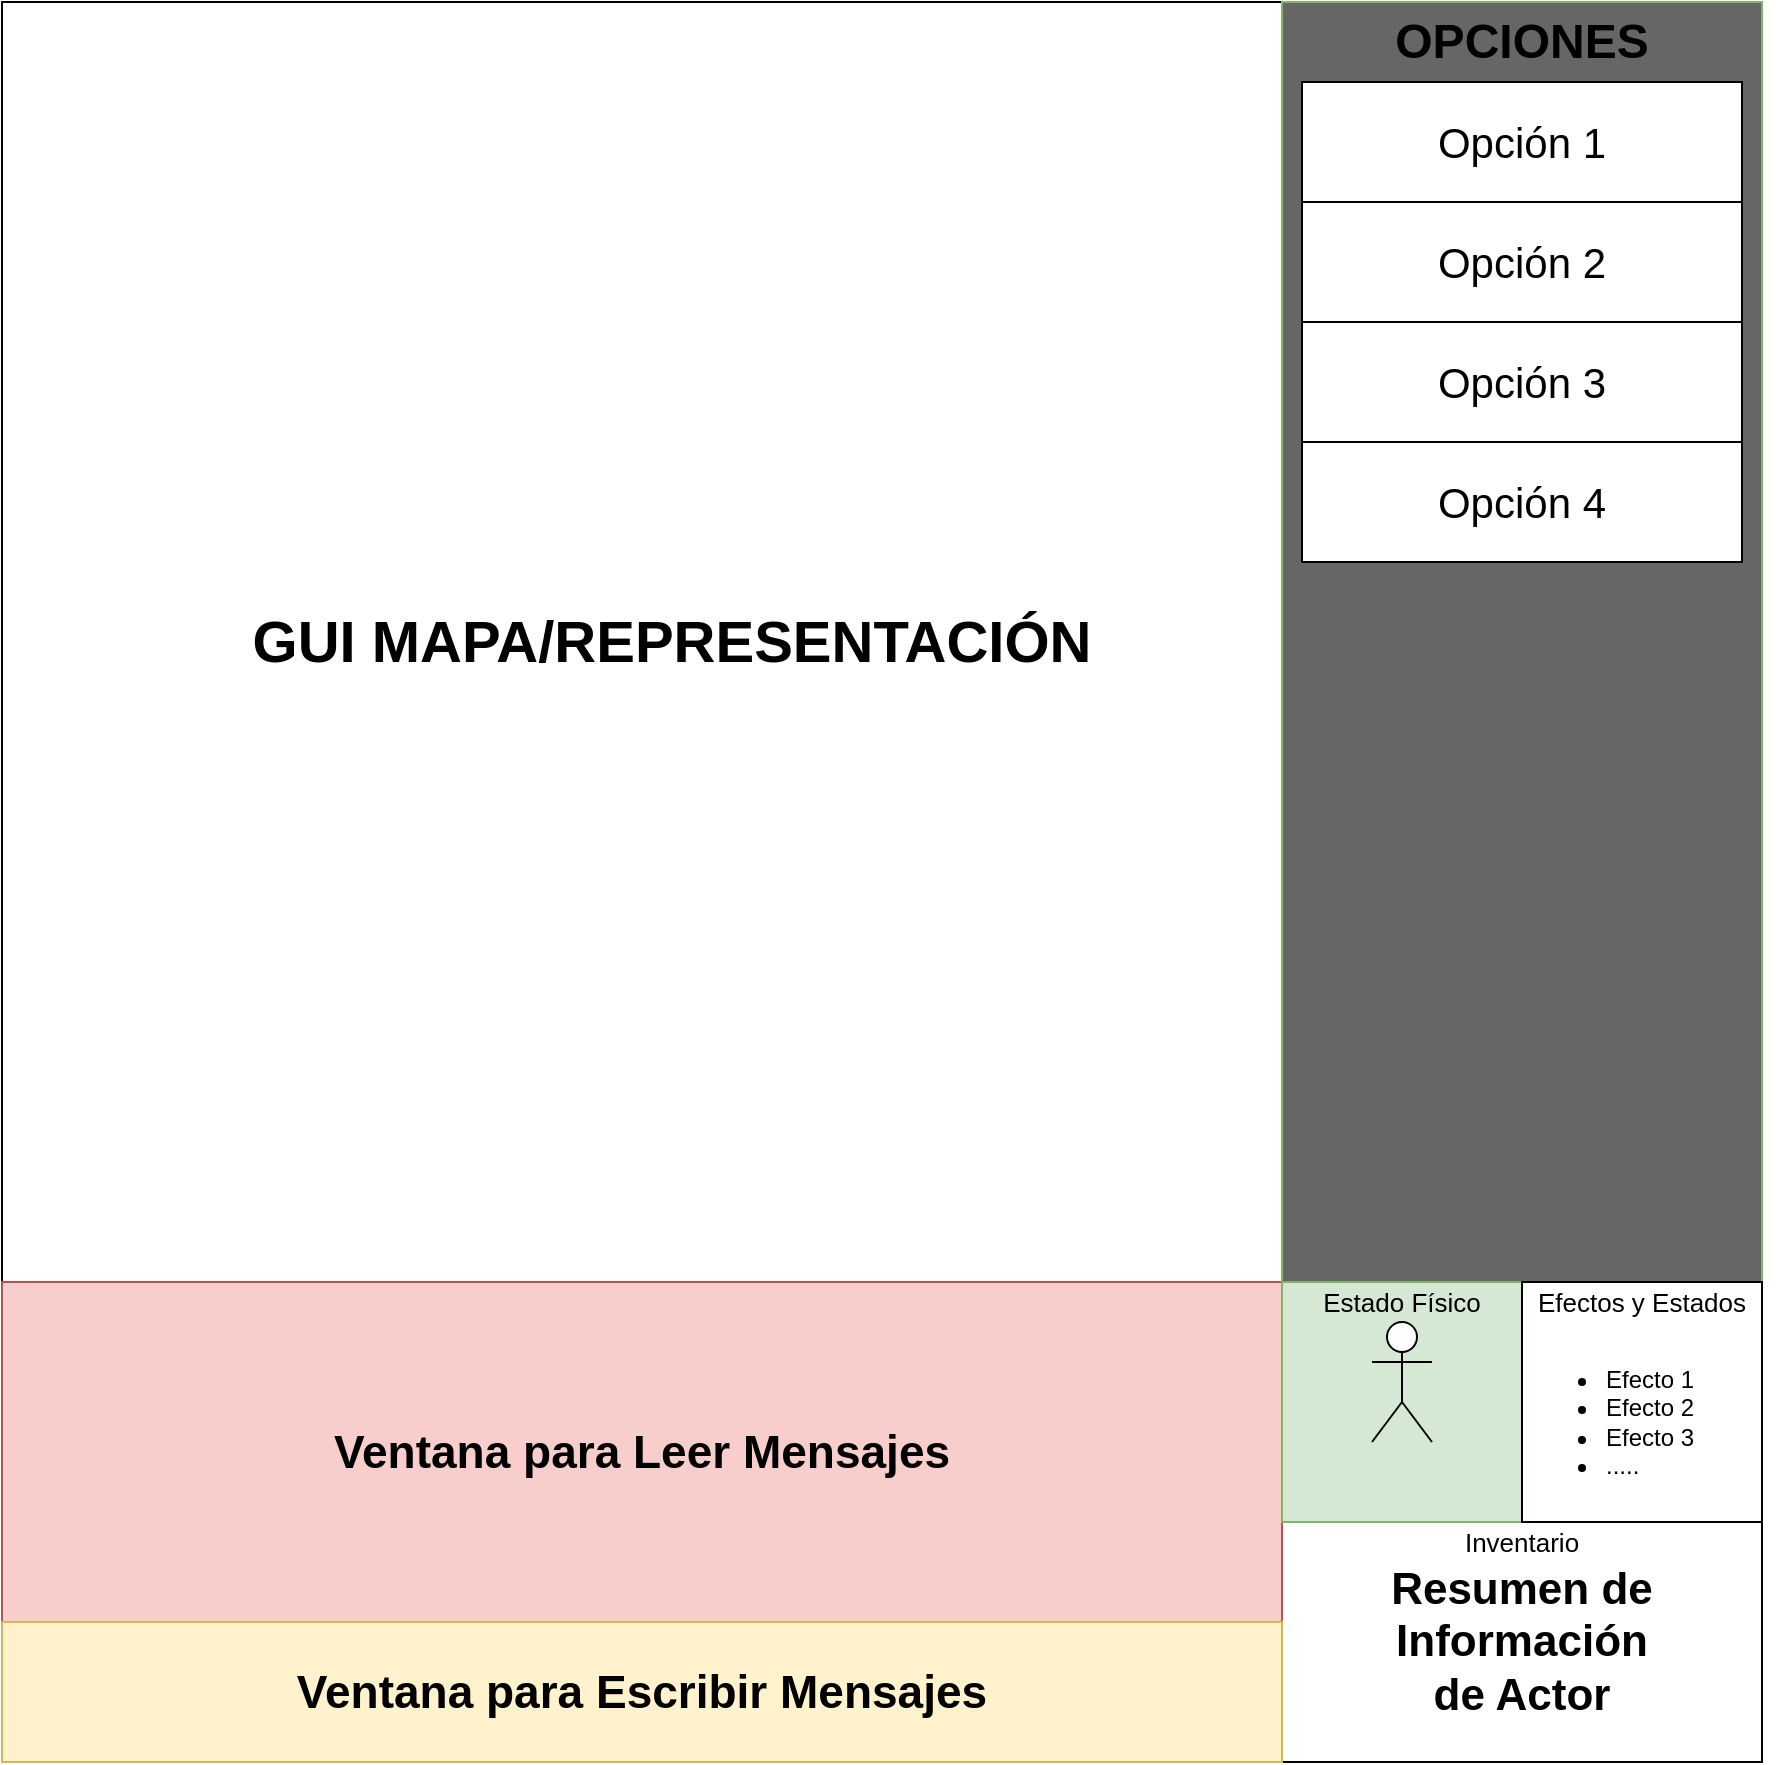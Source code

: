 <mxfile version="21.2.8" type="device">
  <diagram name="Página-1" id="gruyCHpFLppJYE5dzSvP">
    <mxGraphModel dx="1098" dy="820" grid="1" gridSize="10" guides="1" tooltips="1" connect="1" arrows="1" fold="1" page="1" pageScale="1" pageWidth="827" pageHeight="1169" math="0" shadow="0">
      <root>
        <mxCell id="0" />
        <mxCell id="1" parent="0" />
        <mxCell id="QPsBuePT6U2lo-uw3XnF-2" value="" style="whiteSpace=wrap;html=1;aspect=fixed;" vertex="1" parent="1">
          <mxGeometry x="190" y="30" width="880" height="880" as="geometry" />
        </mxCell>
        <mxCell id="QPsBuePT6U2lo-uw3XnF-3" value="" style="whiteSpace=wrap;html=1;aspect=fixed;" vertex="1" parent="1">
          <mxGeometry x="190" y="30" width="640" height="640" as="geometry" />
        </mxCell>
        <mxCell id="QPsBuePT6U2lo-uw3XnF-5" value="" style="rounded=0;whiteSpace=wrap;html=1;fillColor=#666666;strokeColor=#82b366;" vertex="1" parent="1">
          <mxGeometry x="830" y="30" width="240" height="640" as="geometry" />
        </mxCell>
        <mxCell id="QPsBuePT6U2lo-uw3XnF-6" value="" style="rounded=0;whiteSpace=wrap;html=1;fillColor=#f8cecc;strokeColor=#b85450;" vertex="1" parent="1">
          <mxGeometry x="190" y="670" width="640" height="240" as="geometry" />
        </mxCell>
        <mxCell id="QPsBuePT6U2lo-uw3XnF-9" value="" style="rounded=0;whiteSpace=wrap;html=1;fillColor=#d5e8d4;strokeColor=#82b366;" vertex="1" parent="1">
          <mxGeometry x="830" y="670" width="120" height="120" as="geometry" />
        </mxCell>
        <mxCell id="QPsBuePT6U2lo-uw3XnF-7" value="" style="shape=umlActor;verticalLabelPosition=bottom;verticalAlign=top;html=1;outlineConnect=0;" vertex="1" parent="1">
          <mxGeometry x="875" y="690" width="30" height="60" as="geometry" />
        </mxCell>
        <mxCell id="QPsBuePT6U2lo-uw3XnF-11" value="&lt;font style=&quot;font-size: 29px;&quot;&gt;&lt;b&gt;GUI MAPA/REPRESENTACIÓN&lt;/b&gt;&lt;/font&gt;" style="text;html=1;strokeColor=none;fillColor=none;align=center;verticalAlign=middle;whiteSpace=wrap;rounded=0;" vertex="1" parent="1">
          <mxGeometry x="270" y="200" width="510" height="300" as="geometry" />
        </mxCell>
        <mxCell id="QPsBuePT6U2lo-uw3XnF-12" value="&lt;font style=&quot;font-size: 24px;&quot;&gt;&lt;b&gt;OPCIONES&lt;/b&gt;&lt;/font&gt;" style="text;html=1;strokeColor=none;fillColor=none;align=center;verticalAlign=middle;whiteSpace=wrap;rounded=0;" vertex="1" parent="1">
          <mxGeometry x="860" y="30" width="180" height="40" as="geometry" />
        </mxCell>
        <mxCell id="QPsBuePT6U2lo-uw3XnF-13" value="" style="rounded=0;whiteSpace=wrap;html=1;" vertex="1" parent="1">
          <mxGeometry x="840" y="70" width="220" height="60" as="geometry" />
        </mxCell>
        <mxCell id="QPsBuePT6U2lo-uw3XnF-14" value="" style="rounded=0;whiteSpace=wrap;html=1;" vertex="1" parent="1">
          <mxGeometry x="840" y="130" width="220" height="60" as="geometry" />
        </mxCell>
        <mxCell id="QPsBuePT6U2lo-uw3XnF-16" value="" style="rounded=0;whiteSpace=wrap;html=1;" vertex="1" parent="1">
          <mxGeometry x="840" y="190" width="220" height="60" as="geometry" />
        </mxCell>
        <mxCell id="QPsBuePT6U2lo-uw3XnF-17" value="" style="rounded=0;whiteSpace=wrap;html=1;" vertex="1" parent="1">
          <mxGeometry x="840" y="250" width="220" height="60" as="geometry" />
        </mxCell>
        <mxCell id="QPsBuePT6U2lo-uw3XnF-18" value="&lt;font style=&quot;font-size: 21px;&quot;&gt;Opción 1&lt;/font&gt;" style="text;html=1;strokeColor=none;fillColor=none;align=center;verticalAlign=middle;whiteSpace=wrap;rounded=0;" vertex="1" parent="1">
          <mxGeometry x="860" y="80" width="180" height="40" as="geometry" />
        </mxCell>
        <mxCell id="QPsBuePT6U2lo-uw3XnF-19" value="&lt;font style=&quot;font-size: 21px;&quot;&gt;Opción 2&lt;/font&gt;" style="text;html=1;strokeColor=none;fillColor=none;align=center;verticalAlign=middle;whiteSpace=wrap;rounded=0;" vertex="1" parent="1">
          <mxGeometry x="860" y="140" width="180" height="40" as="geometry" />
        </mxCell>
        <mxCell id="QPsBuePT6U2lo-uw3XnF-20" value="&lt;font style=&quot;font-size: 21px;&quot;&gt;Opción 3&lt;/font&gt;" style="text;html=1;strokeColor=none;fillColor=none;align=center;verticalAlign=middle;whiteSpace=wrap;rounded=0;" vertex="1" parent="1">
          <mxGeometry x="860" y="200" width="180" height="40" as="geometry" />
        </mxCell>
        <mxCell id="QPsBuePT6U2lo-uw3XnF-21" value="&lt;font style=&quot;font-size: 21px;&quot;&gt;Opción 4&lt;/font&gt;" style="text;html=1;strokeColor=none;fillColor=none;align=center;verticalAlign=middle;whiteSpace=wrap;rounded=0;" vertex="1" parent="1">
          <mxGeometry x="860" y="260" width="180" height="40" as="geometry" />
        </mxCell>
        <mxCell id="QPsBuePT6U2lo-uw3XnF-22" value="&lt;span style=&quot;font-size: 13px;&quot;&gt;Estado Físico&lt;/span&gt;" style="text;html=1;strokeColor=none;fillColor=none;align=center;verticalAlign=middle;whiteSpace=wrap;rounded=0;" vertex="1" parent="1">
          <mxGeometry x="820" y="670" width="140" height="20" as="geometry" />
        </mxCell>
        <mxCell id="QPsBuePT6U2lo-uw3XnF-25" value="" style="rounded=0;whiteSpace=wrap;html=1;" vertex="1" parent="1">
          <mxGeometry x="950" y="670" width="120" height="120" as="geometry" />
        </mxCell>
        <mxCell id="QPsBuePT6U2lo-uw3XnF-23" value="&lt;span style=&quot;font-size: 13px;&quot;&gt;Efectos y Estados&lt;/span&gt;" style="text;html=1;strokeColor=none;fillColor=none;align=center;verticalAlign=middle;whiteSpace=wrap;rounded=0;" vertex="1" parent="1">
          <mxGeometry x="940" y="670" width="140" height="20" as="geometry" />
        </mxCell>
        <mxCell id="QPsBuePT6U2lo-uw3XnF-24" value="&lt;div style=&quot;&quot;&gt;&lt;ul&gt;&lt;li style=&quot;text-align: justify;&quot;&gt;Efecto 1&lt;/li&gt;&lt;li style=&quot;text-align: justify;&quot;&gt;Efecto 2&lt;/li&gt;&lt;li style=&quot;text-align: justify;&quot;&gt;Efecto 3&lt;/li&gt;&lt;li style=&quot;text-align: justify;&quot;&gt;.....&lt;/li&gt;&lt;/ul&gt;&lt;/div&gt;" style="text;html=1;strokeColor=none;fillColor=none;align=left;verticalAlign=middle;whiteSpace=wrap;rounded=0;" vertex="1" parent="1">
          <mxGeometry x="950" y="690" width="120" height="100" as="geometry" />
        </mxCell>
        <mxCell id="QPsBuePT6U2lo-uw3XnF-26" value="&lt;span style=&quot;font-size: 13px;&quot;&gt;Inventario&lt;/span&gt;" style="text;html=1;strokeColor=none;fillColor=none;align=center;verticalAlign=middle;whiteSpace=wrap;rounded=0;" vertex="1" parent="1">
          <mxGeometry x="880" y="790" width="140" height="20" as="geometry" />
        </mxCell>
        <mxCell id="QPsBuePT6U2lo-uw3XnF-27" value="&lt;b style=&quot;&quot;&gt;&lt;font style=&quot;font-size: 22px;&quot;&gt;Resumen de Información de Actor&lt;/font&gt;&lt;/b&gt;" style="text;html=1;strokeColor=none;fillColor=none;align=center;verticalAlign=middle;whiteSpace=wrap;rounded=0;" vertex="1" parent="1">
          <mxGeometry x="880" y="840" width="140" height="20" as="geometry" />
        </mxCell>
        <mxCell id="QPsBuePT6U2lo-uw3XnF-28" value="" style="rounded=0;whiteSpace=wrap;html=1;fillColor=#fff2cc;strokeColor=#d6b656;" vertex="1" parent="1">
          <mxGeometry x="190" y="840" width="640" height="70" as="geometry" />
        </mxCell>
        <mxCell id="QPsBuePT6U2lo-uw3XnF-29" value="&lt;div style=&quot;&quot;&gt;&lt;span style=&quot;background-color: initial;&quot;&gt;&lt;font style=&quot;font-size: 23px;&quot;&gt;&lt;b&gt;Ventana para Escribir Mensajes&lt;/b&gt;&lt;/font&gt;&lt;/span&gt;&lt;/div&gt;" style="text;html=1;strokeColor=none;fillColor=none;align=center;verticalAlign=middle;whiteSpace=wrap;rounded=0;" vertex="1" parent="1">
          <mxGeometry x="315" y="840" width="390" height="70" as="geometry" />
        </mxCell>
        <mxCell id="QPsBuePT6U2lo-uw3XnF-30" value="&lt;div style=&quot;&quot;&gt;&lt;span style=&quot;background-color: initial;&quot;&gt;&lt;font style=&quot;font-size: 23px;&quot;&gt;&lt;b&gt;Ventana para Leer Mensajes&lt;/b&gt;&lt;/font&gt;&lt;/span&gt;&lt;/div&gt;" style="text;html=1;strokeColor=none;fillColor=none;align=center;verticalAlign=middle;whiteSpace=wrap;rounded=0;" vertex="1" parent="1">
          <mxGeometry x="315" y="720" width="390" height="70" as="geometry" />
        </mxCell>
      </root>
    </mxGraphModel>
  </diagram>
</mxfile>
